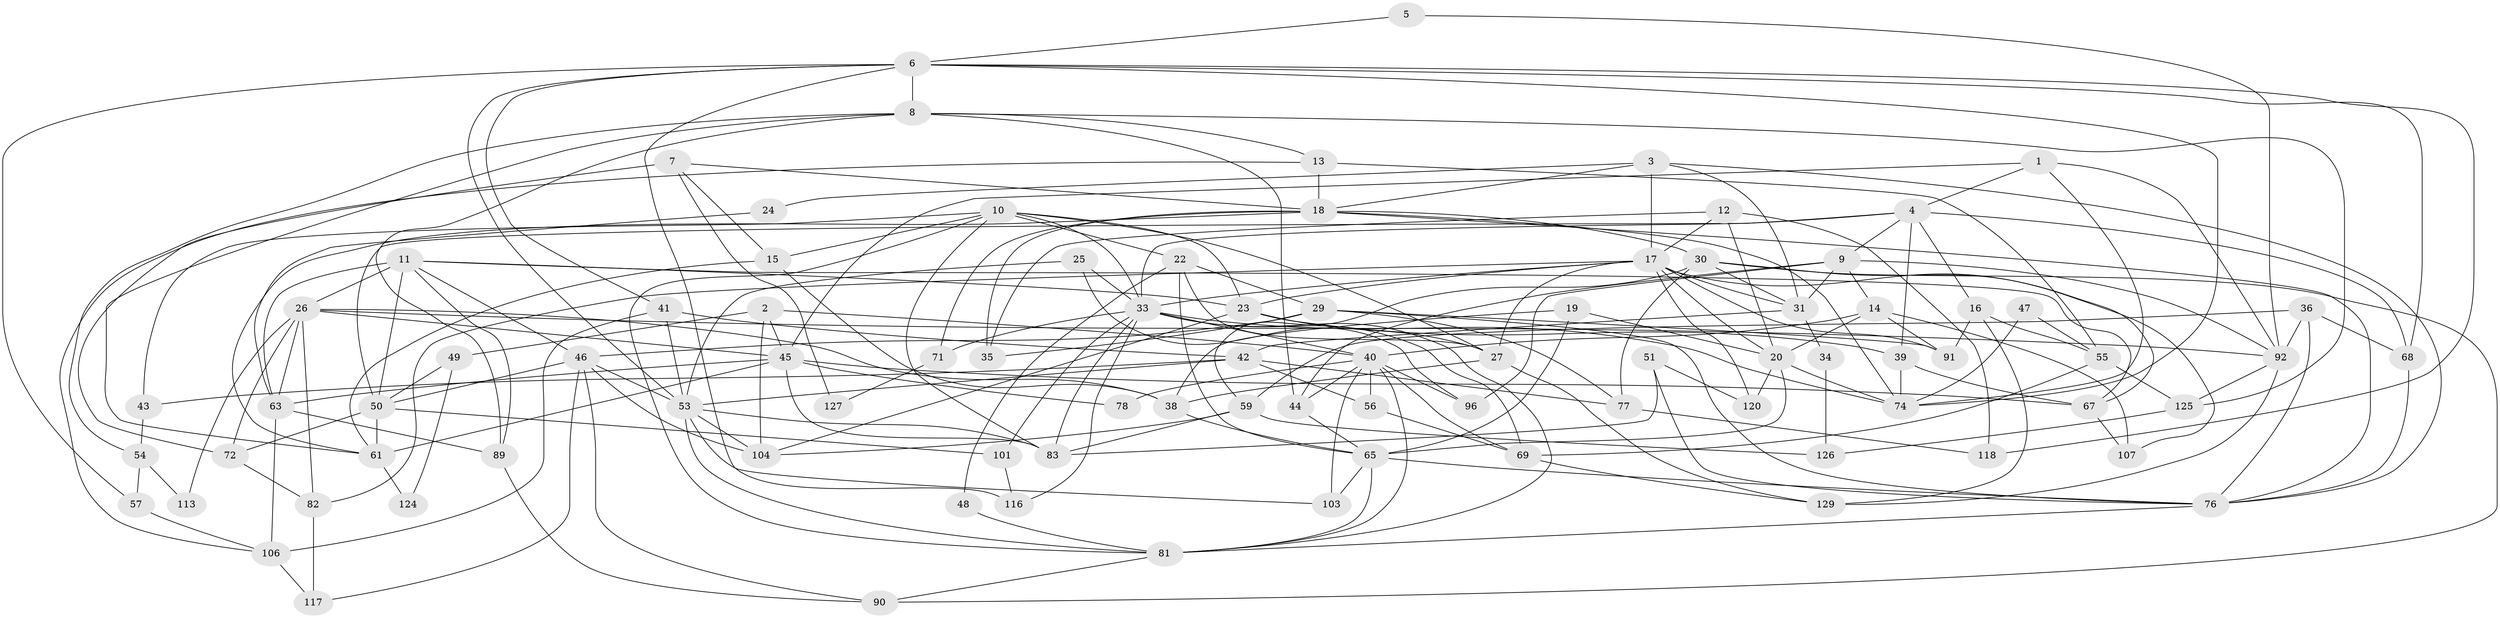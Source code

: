 // Generated by graph-tools (version 1.1) at 2025/23/03/03/25 07:23:56]
// undirected, 88 vertices, 215 edges
graph export_dot {
graph [start="1"]
  node [color=gray90,style=filled];
  1;
  2;
  3;
  4 [super="+62"];
  5;
  6 [super="+52"];
  7;
  8 [super="+64"];
  9;
  10 [super="+100"];
  11 [super="+114"];
  12 [super="+93"];
  13 [super="+28"];
  14 [super="+21"];
  15 [super="+95"];
  16;
  17 [super="+115"];
  18 [super="+97"];
  19;
  20;
  22 [super="+32"];
  23 [super="+99"];
  24;
  25;
  26 [super="+60"];
  27 [super="+70"];
  29 [super="+122"];
  30 [super="+108"];
  31 [super="+37"];
  33 [super="+121"];
  34;
  35;
  36;
  38;
  39;
  40 [super="+87"];
  41 [super="+119"];
  42 [super="+73"];
  43;
  44 [super="+75"];
  45 [super="+58"];
  46 [super="+112"];
  47;
  48;
  49;
  50 [super="+102"];
  51;
  53 [super="+131"];
  54;
  55 [super="+109"];
  56;
  57;
  59 [super="+84"];
  61 [super="+80"];
  63 [super="+66"];
  65 [super="+123"];
  67 [super="+88"];
  68;
  69 [super="+110"];
  71;
  72;
  74 [super="+79"];
  76 [super="+85"];
  77;
  78;
  81 [super="+86"];
  82 [super="+94"];
  83 [super="+111"];
  89;
  90 [super="+98"];
  91;
  92 [super="+105"];
  96;
  101;
  103;
  104 [super="+130"];
  106;
  107;
  113;
  116 [super="+128"];
  117;
  118;
  120;
  124;
  125;
  126;
  127;
  129;
  1 -- 92;
  1 -- 4;
  1 -- 45;
  1 -- 74;
  2 -- 49;
  2 -- 104;
  2 -- 45;
  2 -- 40;
  3 -- 76;
  3 -- 17;
  3 -- 24;
  3 -- 18;
  3 -- 31;
  4 -- 50;
  4 -- 9;
  4 -- 16;
  4 -- 68;
  4 -- 33;
  4 -- 39;
  5 -- 6;
  5 -- 92;
  6 -- 68;
  6 -- 8;
  6 -- 116;
  6 -- 118;
  6 -- 41;
  6 -- 57;
  6 -- 53;
  6 -- 74;
  7 -- 18;
  7 -- 15;
  7 -- 72;
  7 -- 127;
  8 -- 89;
  8 -- 44;
  8 -- 125;
  8 -- 13;
  8 -- 54;
  8 -- 61;
  9 -- 44;
  9 -- 14;
  9 -- 31;
  9 -- 92;
  9 -- 96;
  10 -- 23;
  10 -- 15;
  10 -- 33;
  10 -- 43;
  10 -- 22;
  10 -- 83;
  10 -- 27;
  10 -- 81;
  11 -- 63;
  11 -- 89;
  11 -- 67;
  11 -- 50;
  11 -- 23;
  11 -- 26;
  11 -- 46;
  12 -- 20;
  12 -- 17;
  12 -- 35;
  12 -- 118;
  13 -- 18;
  13 -- 106 [weight=2];
  13 -- 55;
  14 -- 91;
  14 -- 107;
  14 -- 40;
  14 -- 20;
  15 -- 61;
  15 -- 38;
  16 -- 55;
  16 -- 91;
  16 -- 129;
  17 -- 33;
  17 -- 23;
  17 -- 82;
  17 -- 91;
  17 -- 20;
  17 -- 27;
  17 -- 107;
  17 -- 120;
  17 -- 31;
  18 -- 30;
  18 -- 35;
  18 -- 71;
  18 -- 74;
  18 -- 76;
  18 -- 61;
  19 -- 20;
  19 -- 38;
  19 -- 65;
  20 -- 65;
  20 -- 120;
  20 -- 74;
  22 -- 29;
  22 -- 65;
  22 -- 48;
  22 -- 27;
  23 -- 27;
  23 -- 39;
  23 -- 104;
  24 -- 63;
  25 -- 96;
  25 -- 33;
  25 -- 53;
  26 -- 92;
  26 -- 38;
  26 -- 72;
  26 -- 45;
  26 -- 113;
  26 -- 82;
  26 -- 63;
  27 -- 38;
  27 -- 129;
  29 -- 46;
  29 -- 76;
  29 -- 77;
  29 -- 91;
  29 -- 35;
  30 -- 67;
  30 -- 59;
  30 -- 77;
  30 -- 90;
  30 -- 31;
  31 -- 34;
  31 -- 42;
  33 -- 83;
  33 -- 116;
  33 -- 69;
  33 -- 101;
  33 -- 71;
  33 -- 40;
  33 -- 74;
  33 -- 81;
  34 -- 126;
  36 -- 59;
  36 -- 68;
  36 -- 76;
  36 -- 92;
  38 -- 65;
  39 -- 67;
  39 -- 74;
  40 -- 96;
  40 -- 69;
  40 -- 103;
  40 -- 56;
  40 -- 78;
  40 -- 44;
  40 -- 81;
  41 -- 106;
  41 -- 42;
  41 -- 53 [weight=2];
  42 -- 56;
  42 -- 77;
  42 -- 53;
  42 -- 43;
  43 -- 54;
  44 -- 65;
  45 -- 67;
  45 -- 61;
  45 -- 78;
  45 -- 63;
  45 -- 83;
  46 -- 53;
  46 -- 50;
  46 -- 104;
  46 -- 90;
  46 -- 117;
  47 -- 55;
  47 -- 74;
  48 -- 81;
  49 -- 50;
  49 -- 124;
  50 -- 72;
  50 -- 101;
  50 -- 61 [weight=2];
  51 -- 120;
  51 -- 76;
  51 -- 83;
  53 -- 81;
  53 -- 103;
  53 -- 104;
  53 -- 83;
  54 -- 57;
  54 -- 113;
  55 -- 125;
  55 -- 69;
  56 -- 69;
  57 -- 106;
  59 -- 104;
  59 -- 83;
  59 -- 126;
  61 -- 124;
  63 -- 89;
  63 -- 106;
  65 -- 76;
  65 -- 81;
  65 -- 103;
  67 -- 107;
  68 -- 76;
  69 -- 129;
  71 -- 127;
  72 -- 82;
  76 -- 81;
  77 -- 118;
  81 -- 90;
  82 -- 117;
  89 -- 90;
  92 -- 129;
  92 -- 125;
  101 -- 116;
  106 -- 117;
  125 -- 126;
}
